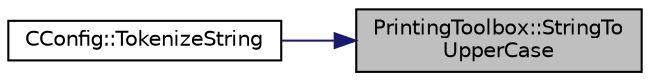 digraph "PrintingToolbox::StringToUpperCase"
{
 // LATEX_PDF_SIZE
  edge [fontname="Helvetica",fontsize="10",labelfontname="Helvetica",labelfontsize="10"];
  node [fontname="Helvetica",fontsize="10",shape=record];
  rankdir="RL";
  Node1 [label="PrintingToolbox::StringTo\lUpperCase",height=0.2,width=0.4,color="black", fillcolor="grey75", style="filled", fontcolor="black",tooltip="utility function for converting strings to uppercase"];
  Node1 -> Node2 [dir="back",color="midnightblue",fontsize="10",style="solid",fontname="Helvetica"];
  Node2 [label="CConfig::TokenizeString",height=0.2,width=0.4,color="black", fillcolor="white", style="filled",URL="$classCConfig.html#ab7c2fcf154bfeb412452d60f4df48263",tooltip="breaks an input line from the config file into a set of tokens"];
}
